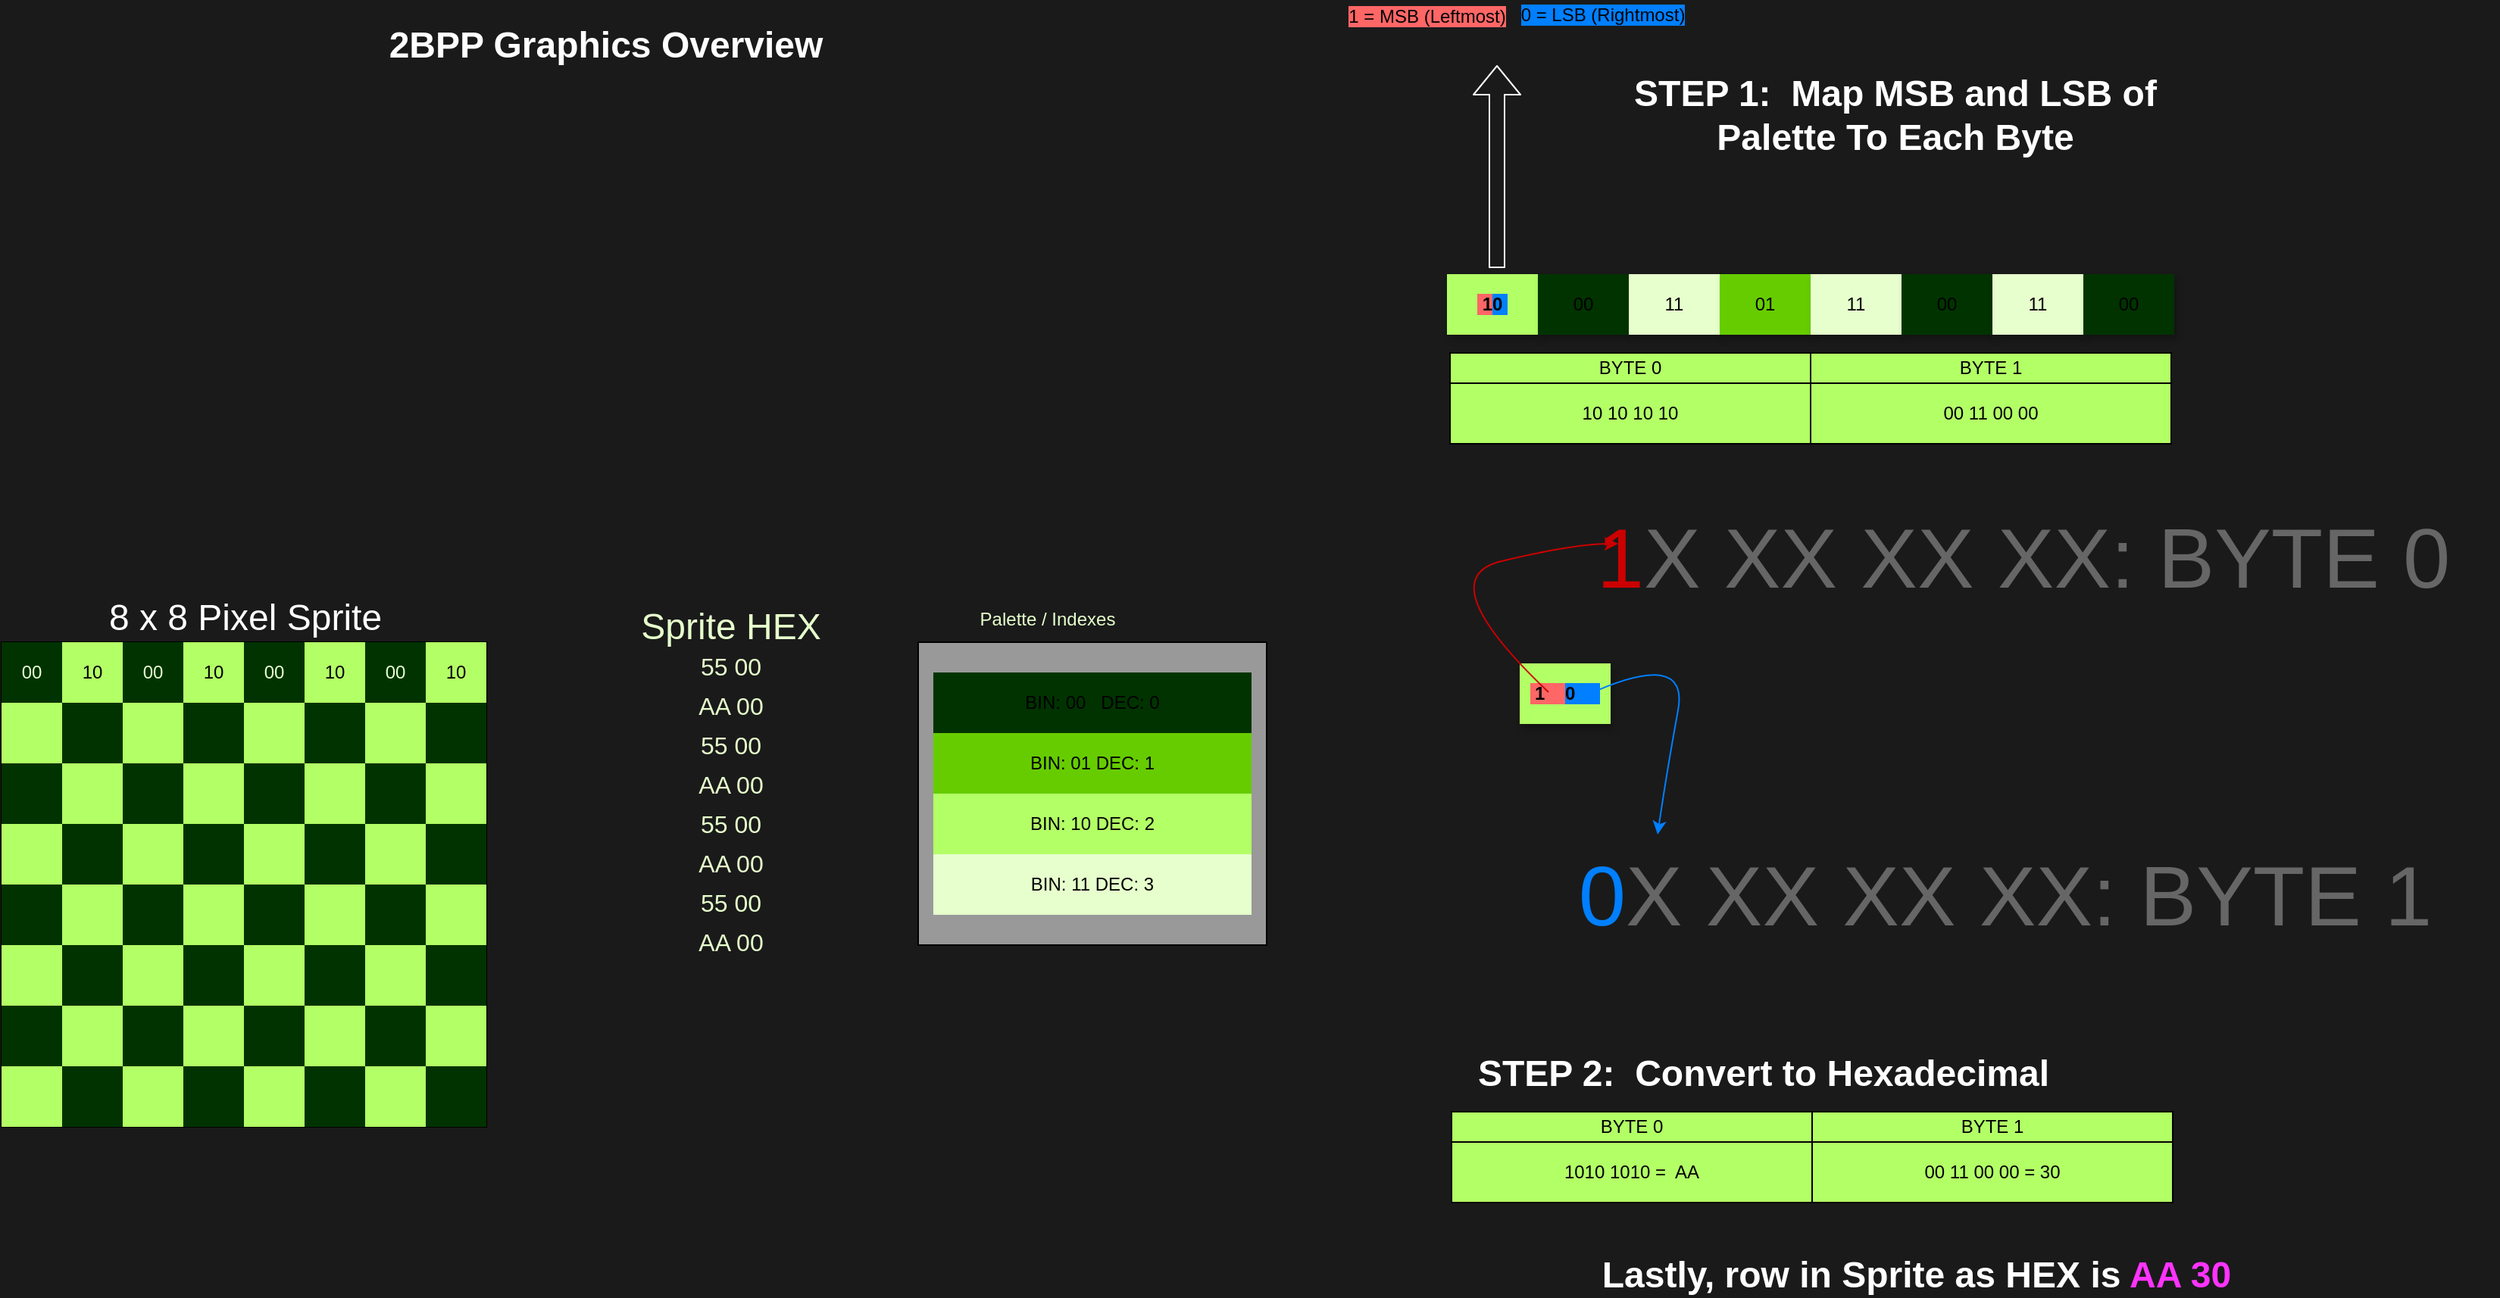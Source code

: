 <mxfile version="15.1.4" type="device"><diagram id="ar431VhFBV7e8Su_QEvF" name="Page-1"><mxGraphModel dx="2946" dy="1561" grid="0" gridSize="10" guides="0" tooltips="1" connect="1" arrows="1" fold="1" page="1" pageScale="1" pageWidth="850" pageHeight="1100" background="#1a1a1a" math="0" shadow="0"><root><mxCell id="0"/><mxCell id="1" parent="0"/><mxCell id="xhBDh6qHMN-fUUed8zqy-78" value="" style="whiteSpace=wrap;html=1;fillColor=#999999;" vertex="1" parent="1"><mxGeometry x="615" y="463" width="230" height="200" as="geometry"/></mxCell><mxCell id="xhBDh6qHMN-fUUed8zqy-1" value="" style="shape=table;html=1;whiteSpace=wrap;startSize=0;container=1;collapsible=0;childLayout=tableLayout;" vertex="1" parent="1"><mxGeometry x="10" y="463" width="320" height="320" as="geometry"/></mxCell><mxCell id="xhBDh6qHMN-fUUed8zqy-2" value="" style="shape=partialRectangle;html=1;whiteSpace=wrap;collapsible=0;dropTarget=0;pointerEvents=0;fillColor=none;top=0;left=0;bottom=0;right=0;points=[[0,0.5],[1,0.5]];portConstraint=eastwest;" vertex="1" parent="xhBDh6qHMN-fUUed8zqy-1"><mxGeometry width="320" height="40" as="geometry"/></mxCell><mxCell id="xhBDh6qHMN-fUUed8zqy-3" value="00" style="shape=partialRectangle;html=1;whiteSpace=wrap;connectable=0;top=0;left=0;bottom=0;right=0;overflow=hidden;pointerEvents=1;fillColor=#003300;fontColor=#E6FFCC;" vertex="1" parent="xhBDh6qHMN-fUUed8zqy-2"><mxGeometry width="40" height="40" as="geometry"/></mxCell><mxCell id="xhBDh6qHMN-fUUed8zqy-4" value="10" style="shape=partialRectangle;html=1;whiteSpace=wrap;connectable=0;top=0;left=0;bottom=0;right=0;overflow=hidden;pointerEvents=1;fillColor=#B3FF66;" vertex="1" parent="xhBDh6qHMN-fUUed8zqy-2"><mxGeometry x="40" width="40" height="40" as="geometry"/></mxCell><mxCell id="xhBDh6qHMN-fUUed8zqy-5" value="00" style="shape=partialRectangle;html=1;whiteSpace=wrap;connectable=0;top=0;left=0;bottom=0;right=0;overflow=hidden;pointerEvents=1;fillColor=#003300;fontColor=#E6FFCC;" vertex="1" parent="xhBDh6qHMN-fUUed8zqy-2"><mxGeometry x="80" width="40" height="40" as="geometry"/></mxCell><mxCell id="xhBDh6qHMN-fUUed8zqy-34" value="10" style="shape=partialRectangle;html=1;whiteSpace=wrap;connectable=0;top=0;left=0;bottom=0;right=0;overflow=hidden;pointerEvents=1;fillColor=#B3FF66;" vertex="1" parent="xhBDh6qHMN-fUUed8zqy-2"><mxGeometry x="120" width="40" height="40" as="geometry"/></mxCell><mxCell id="xhBDh6qHMN-fUUed8zqy-42" value="&lt;span&gt;00&lt;/span&gt;" style="shape=partialRectangle;html=1;whiteSpace=wrap;connectable=0;top=0;left=0;bottom=0;right=0;overflow=hidden;pointerEvents=1;fillColor=#003300;fontColor=#E6FFCC;" vertex="1" parent="xhBDh6qHMN-fUUed8zqy-2"><mxGeometry x="160" width="40" height="40" as="geometry"/></mxCell><mxCell id="xhBDh6qHMN-fUUed8zqy-50" value="&lt;span&gt;10&lt;/span&gt;" style="shape=partialRectangle;html=1;whiteSpace=wrap;connectable=0;top=0;left=0;bottom=0;right=0;overflow=hidden;pointerEvents=1;fillColor=#B3FF66;" vertex="1" parent="xhBDh6qHMN-fUUed8zqy-2"><mxGeometry x="200" width="40" height="40" as="geometry"/></mxCell><mxCell id="xhBDh6qHMN-fUUed8zqy-58" value="&lt;span&gt;00&lt;/span&gt;" style="shape=partialRectangle;html=1;whiteSpace=wrap;connectable=0;top=0;left=0;bottom=0;right=0;overflow=hidden;pointerEvents=1;fillColor=#003300;fontColor=#E6FFCC;" vertex="1" parent="xhBDh6qHMN-fUUed8zqy-2"><mxGeometry x="240" width="40" height="40" as="geometry"/></mxCell><mxCell id="xhBDh6qHMN-fUUed8zqy-66" value="&lt;span&gt;10&lt;/span&gt;" style="shape=partialRectangle;html=1;whiteSpace=wrap;connectable=0;top=0;left=0;bottom=0;right=0;overflow=hidden;pointerEvents=1;fillColor=#B3FF66;" vertex="1" parent="xhBDh6qHMN-fUUed8zqy-2"><mxGeometry x="280" width="40" height="40" as="geometry"/></mxCell><mxCell id="xhBDh6qHMN-fUUed8zqy-6" value="" style="shape=partialRectangle;html=1;whiteSpace=wrap;collapsible=0;dropTarget=0;pointerEvents=0;fillColor=none;top=0;left=0;bottom=0;right=0;points=[[0,0.5],[1,0.5]];portConstraint=eastwest;" vertex="1" parent="xhBDh6qHMN-fUUed8zqy-1"><mxGeometry y="40" width="320" height="40" as="geometry"/></mxCell><mxCell id="xhBDh6qHMN-fUUed8zqy-7" value="" style="shape=partialRectangle;html=1;whiteSpace=wrap;connectable=0;top=0;left=0;bottom=0;right=0;overflow=hidden;pointerEvents=1;fillColor=#B3FF66;" vertex="1" parent="xhBDh6qHMN-fUUed8zqy-6"><mxGeometry width="40" height="40" as="geometry"/></mxCell><mxCell id="xhBDh6qHMN-fUUed8zqy-8" value="" style="shape=partialRectangle;html=1;whiteSpace=wrap;connectable=0;top=0;left=0;bottom=0;right=0;overflow=hidden;pointerEvents=1;fillColor=#003300;" vertex="1" parent="xhBDh6qHMN-fUUed8zqy-6"><mxGeometry x="40" width="40" height="40" as="geometry"/></mxCell><mxCell id="xhBDh6qHMN-fUUed8zqy-9" value="" style="shape=partialRectangle;html=1;whiteSpace=wrap;connectable=0;top=0;left=0;bottom=0;right=0;overflow=hidden;pointerEvents=1;fillColor=#B3FF66;" vertex="1" parent="xhBDh6qHMN-fUUed8zqy-6"><mxGeometry x="80" width="40" height="40" as="geometry"/></mxCell><mxCell id="xhBDh6qHMN-fUUed8zqy-35" style="shape=partialRectangle;html=1;whiteSpace=wrap;connectable=0;top=0;left=0;bottom=0;right=0;overflow=hidden;pointerEvents=1;fillColor=#003300;" vertex="1" parent="xhBDh6qHMN-fUUed8zqy-6"><mxGeometry x="120" width="40" height="40" as="geometry"/></mxCell><mxCell id="xhBDh6qHMN-fUUed8zqy-43" style="shape=partialRectangle;html=1;whiteSpace=wrap;connectable=0;top=0;left=0;bottom=0;right=0;overflow=hidden;pointerEvents=1;fillColor=#B3FF66;" vertex="1" parent="xhBDh6qHMN-fUUed8zqy-6"><mxGeometry x="160" width="40" height="40" as="geometry"/></mxCell><mxCell id="xhBDh6qHMN-fUUed8zqy-51" style="shape=partialRectangle;html=1;whiteSpace=wrap;connectable=0;top=0;left=0;bottom=0;right=0;overflow=hidden;pointerEvents=1;fillColor=#003300;" vertex="1" parent="xhBDh6qHMN-fUUed8zqy-6"><mxGeometry x="200" width="40" height="40" as="geometry"/></mxCell><mxCell id="xhBDh6qHMN-fUUed8zqy-59" style="shape=partialRectangle;html=1;whiteSpace=wrap;connectable=0;top=0;left=0;bottom=0;right=0;overflow=hidden;pointerEvents=1;fillColor=#B3FF66;" vertex="1" parent="xhBDh6qHMN-fUUed8zqy-6"><mxGeometry x="240" width="40" height="40" as="geometry"/></mxCell><mxCell id="xhBDh6qHMN-fUUed8zqy-67" style="shape=partialRectangle;html=1;whiteSpace=wrap;connectable=0;top=0;left=0;bottom=0;right=0;overflow=hidden;pointerEvents=1;fillColor=#003300;" vertex="1" parent="xhBDh6qHMN-fUUed8zqy-6"><mxGeometry x="280" width="40" height="40" as="geometry"/></mxCell><mxCell id="xhBDh6qHMN-fUUed8zqy-10" value="" style="shape=partialRectangle;html=1;whiteSpace=wrap;collapsible=0;dropTarget=0;pointerEvents=0;fillColor=none;top=0;left=0;bottom=0;right=0;points=[[0,0.5],[1,0.5]];portConstraint=eastwest;" vertex="1" parent="xhBDh6qHMN-fUUed8zqy-1"><mxGeometry y="80" width="320" height="40" as="geometry"/></mxCell><mxCell id="xhBDh6qHMN-fUUed8zqy-11" value="" style="shape=partialRectangle;html=1;whiteSpace=wrap;connectable=0;top=0;left=0;bottom=0;right=0;overflow=hidden;pointerEvents=1;fillColor=#003300;" vertex="1" parent="xhBDh6qHMN-fUUed8zqy-10"><mxGeometry width="40" height="40" as="geometry"/></mxCell><mxCell id="xhBDh6qHMN-fUUed8zqy-12" value="" style="shape=partialRectangle;html=1;whiteSpace=wrap;connectable=0;top=0;left=0;bottom=0;right=0;overflow=hidden;pointerEvents=1;fillColor=#B3FF66;" vertex="1" parent="xhBDh6qHMN-fUUed8zqy-10"><mxGeometry x="40" width="40" height="40" as="geometry"/></mxCell><mxCell id="xhBDh6qHMN-fUUed8zqy-13" value="" style="shape=partialRectangle;html=1;whiteSpace=wrap;connectable=0;top=0;left=0;bottom=0;right=0;overflow=hidden;pointerEvents=1;fillColor=#003300;" vertex="1" parent="xhBDh6qHMN-fUUed8zqy-10"><mxGeometry x="80" width="40" height="40" as="geometry"/></mxCell><mxCell id="xhBDh6qHMN-fUUed8zqy-36" style="shape=partialRectangle;html=1;whiteSpace=wrap;connectable=0;top=0;left=0;bottom=0;right=0;overflow=hidden;pointerEvents=1;fillColor=#B3FF66;" vertex="1" parent="xhBDh6qHMN-fUUed8zqy-10"><mxGeometry x="120" width="40" height="40" as="geometry"/></mxCell><mxCell id="xhBDh6qHMN-fUUed8zqy-44" style="shape=partialRectangle;html=1;whiteSpace=wrap;connectable=0;top=0;left=0;bottom=0;right=0;overflow=hidden;pointerEvents=1;fillColor=#003300;" vertex="1" parent="xhBDh6qHMN-fUUed8zqy-10"><mxGeometry x="160" width="40" height="40" as="geometry"/></mxCell><mxCell id="xhBDh6qHMN-fUUed8zqy-52" style="shape=partialRectangle;html=1;whiteSpace=wrap;connectable=0;top=0;left=0;bottom=0;right=0;overflow=hidden;pointerEvents=1;fillColor=#B3FF66;" vertex="1" parent="xhBDh6qHMN-fUUed8zqy-10"><mxGeometry x="200" width="40" height="40" as="geometry"/></mxCell><mxCell id="xhBDh6qHMN-fUUed8zqy-60" style="shape=partialRectangle;html=1;whiteSpace=wrap;connectable=0;top=0;left=0;bottom=0;right=0;overflow=hidden;pointerEvents=1;fillColor=#003300;" vertex="1" parent="xhBDh6qHMN-fUUed8zqy-10"><mxGeometry x="240" width="40" height="40" as="geometry"/></mxCell><mxCell id="xhBDh6qHMN-fUUed8zqy-68" style="shape=partialRectangle;html=1;whiteSpace=wrap;connectable=0;top=0;left=0;bottom=0;right=0;overflow=hidden;pointerEvents=1;fillColor=#B3FF66;" vertex="1" parent="xhBDh6qHMN-fUUed8zqy-10"><mxGeometry x="280" width="40" height="40" as="geometry"/></mxCell><mxCell id="xhBDh6qHMN-fUUed8zqy-14" style="shape=partialRectangle;html=1;whiteSpace=wrap;collapsible=0;dropTarget=0;pointerEvents=0;fillColor=none;top=0;left=0;bottom=0;right=0;points=[[0,0.5],[1,0.5]];portConstraint=eastwest;" vertex="1" parent="xhBDh6qHMN-fUUed8zqy-1"><mxGeometry y="120" width="320" height="40" as="geometry"/></mxCell><mxCell id="xhBDh6qHMN-fUUed8zqy-15" style="shape=partialRectangle;html=1;whiteSpace=wrap;connectable=0;top=0;left=0;bottom=0;right=0;overflow=hidden;pointerEvents=1;fillColor=#B3FF66;" vertex="1" parent="xhBDh6qHMN-fUUed8zqy-14"><mxGeometry width="40" height="40" as="geometry"/></mxCell><mxCell id="xhBDh6qHMN-fUUed8zqy-16" style="shape=partialRectangle;html=1;whiteSpace=wrap;connectable=0;top=0;left=0;bottom=0;right=0;overflow=hidden;pointerEvents=1;fillColor=#003300;" vertex="1" parent="xhBDh6qHMN-fUUed8zqy-14"><mxGeometry x="40" width="40" height="40" as="geometry"/></mxCell><mxCell id="xhBDh6qHMN-fUUed8zqy-17" style="shape=partialRectangle;html=1;whiteSpace=wrap;connectable=0;top=0;left=0;bottom=0;right=0;overflow=hidden;pointerEvents=1;fillColor=#B3FF66;" vertex="1" parent="xhBDh6qHMN-fUUed8zqy-14"><mxGeometry x="80" width="40" height="40" as="geometry"/></mxCell><mxCell id="xhBDh6qHMN-fUUed8zqy-37" style="shape=partialRectangle;html=1;whiteSpace=wrap;connectable=0;top=0;left=0;bottom=0;right=0;overflow=hidden;pointerEvents=1;fillColor=#003300;" vertex="1" parent="xhBDh6qHMN-fUUed8zqy-14"><mxGeometry x="120" width="40" height="40" as="geometry"/></mxCell><mxCell id="xhBDh6qHMN-fUUed8zqy-45" style="shape=partialRectangle;html=1;whiteSpace=wrap;connectable=0;top=0;left=0;bottom=0;right=0;overflow=hidden;pointerEvents=1;fillColor=#B3FF66;" vertex="1" parent="xhBDh6qHMN-fUUed8zqy-14"><mxGeometry x="160" width="40" height="40" as="geometry"/></mxCell><mxCell id="xhBDh6qHMN-fUUed8zqy-53" style="shape=partialRectangle;html=1;whiteSpace=wrap;connectable=0;top=0;left=0;bottom=0;right=0;overflow=hidden;pointerEvents=1;fillColor=#003300;" vertex="1" parent="xhBDh6qHMN-fUUed8zqy-14"><mxGeometry x="200" width="40" height="40" as="geometry"/></mxCell><mxCell id="xhBDh6qHMN-fUUed8zqy-61" style="shape=partialRectangle;html=1;whiteSpace=wrap;connectable=0;top=0;left=0;bottom=0;right=0;overflow=hidden;pointerEvents=1;fillColor=#B3FF66;" vertex="1" parent="xhBDh6qHMN-fUUed8zqy-14"><mxGeometry x="240" width="40" height="40" as="geometry"/></mxCell><mxCell id="xhBDh6qHMN-fUUed8zqy-69" style="shape=partialRectangle;html=1;whiteSpace=wrap;connectable=0;top=0;left=0;bottom=0;right=0;overflow=hidden;pointerEvents=1;fillColor=#003300;" vertex="1" parent="xhBDh6qHMN-fUUed8zqy-14"><mxGeometry x="280" width="40" height="40" as="geometry"/></mxCell><mxCell id="xhBDh6qHMN-fUUed8zqy-18" style="shape=partialRectangle;html=1;whiteSpace=wrap;collapsible=0;dropTarget=0;pointerEvents=0;fillColor=none;top=0;left=0;bottom=0;right=0;points=[[0,0.5],[1,0.5]];portConstraint=eastwest;" vertex="1" parent="xhBDh6qHMN-fUUed8zqy-1"><mxGeometry y="160" width="320" height="40" as="geometry"/></mxCell><mxCell id="xhBDh6qHMN-fUUed8zqy-19" style="shape=partialRectangle;html=1;whiteSpace=wrap;connectable=0;top=0;left=0;bottom=0;right=0;overflow=hidden;pointerEvents=1;fillColor=#003300;" vertex="1" parent="xhBDh6qHMN-fUUed8zqy-18"><mxGeometry width="40" height="40" as="geometry"/></mxCell><mxCell id="xhBDh6qHMN-fUUed8zqy-20" style="shape=partialRectangle;html=1;whiteSpace=wrap;connectable=0;top=0;left=0;bottom=0;right=0;overflow=hidden;pointerEvents=1;fillColor=#B3FF66;" vertex="1" parent="xhBDh6qHMN-fUUed8zqy-18"><mxGeometry x="40" width="40" height="40" as="geometry"/></mxCell><mxCell id="xhBDh6qHMN-fUUed8zqy-21" style="shape=partialRectangle;html=1;whiteSpace=wrap;connectable=0;top=0;left=0;bottom=0;right=0;overflow=hidden;pointerEvents=1;fillColor=#003300;" vertex="1" parent="xhBDh6qHMN-fUUed8zqy-18"><mxGeometry x="80" width="40" height="40" as="geometry"/></mxCell><mxCell id="xhBDh6qHMN-fUUed8zqy-38" style="shape=partialRectangle;html=1;whiteSpace=wrap;connectable=0;top=0;left=0;bottom=0;right=0;overflow=hidden;pointerEvents=1;fillColor=#B3FF66;" vertex="1" parent="xhBDh6qHMN-fUUed8zqy-18"><mxGeometry x="120" width="40" height="40" as="geometry"/></mxCell><mxCell id="xhBDh6qHMN-fUUed8zqy-46" style="shape=partialRectangle;html=1;whiteSpace=wrap;connectable=0;top=0;left=0;bottom=0;right=0;overflow=hidden;pointerEvents=1;fillColor=#003300;" vertex="1" parent="xhBDh6qHMN-fUUed8zqy-18"><mxGeometry x="160" width="40" height="40" as="geometry"/></mxCell><mxCell id="xhBDh6qHMN-fUUed8zqy-54" style="shape=partialRectangle;html=1;whiteSpace=wrap;connectable=0;top=0;left=0;bottom=0;right=0;overflow=hidden;pointerEvents=1;fillColor=#B3FF66;" vertex="1" parent="xhBDh6qHMN-fUUed8zqy-18"><mxGeometry x="200" width="40" height="40" as="geometry"/></mxCell><mxCell id="xhBDh6qHMN-fUUed8zqy-62" style="shape=partialRectangle;html=1;whiteSpace=wrap;connectable=0;top=0;left=0;bottom=0;right=0;overflow=hidden;pointerEvents=1;fillColor=#003300;" vertex="1" parent="xhBDh6qHMN-fUUed8zqy-18"><mxGeometry x="240" width="40" height="40" as="geometry"/></mxCell><mxCell id="xhBDh6qHMN-fUUed8zqy-70" style="shape=partialRectangle;html=1;whiteSpace=wrap;connectable=0;top=0;left=0;bottom=0;right=0;overflow=hidden;pointerEvents=1;fillColor=#B3FF66;" vertex="1" parent="xhBDh6qHMN-fUUed8zqy-18"><mxGeometry x="280" width="40" height="40" as="geometry"/></mxCell><mxCell id="xhBDh6qHMN-fUUed8zqy-22" style="shape=partialRectangle;html=1;whiteSpace=wrap;collapsible=0;dropTarget=0;pointerEvents=0;fillColor=none;top=0;left=0;bottom=0;right=0;points=[[0,0.5],[1,0.5]];portConstraint=eastwest;" vertex="1" parent="xhBDh6qHMN-fUUed8zqy-1"><mxGeometry y="200" width="320" height="40" as="geometry"/></mxCell><mxCell id="xhBDh6qHMN-fUUed8zqy-23" style="shape=partialRectangle;html=1;whiteSpace=wrap;connectable=0;top=0;left=0;bottom=0;right=0;overflow=hidden;pointerEvents=1;fillColor=#B3FF66;" vertex="1" parent="xhBDh6qHMN-fUUed8zqy-22"><mxGeometry width="40" height="40" as="geometry"/></mxCell><mxCell id="xhBDh6qHMN-fUUed8zqy-24" style="shape=partialRectangle;html=1;whiteSpace=wrap;connectable=0;top=0;left=0;bottom=0;right=0;overflow=hidden;pointerEvents=1;fillColor=#003300;" vertex="1" parent="xhBDh6qHMN-fUUed8zqy-22"><mxGeometry x="40" width="40" height="40" as="geometry"/></mxCell><mxCell id="xhBDh6qHMN-fUUed8zqy-25" style="shape=partialRectangle;html=1;whiteSpace=wrap;connectable=0;top=0;left=0;bottom=0;right=0;overflow=hidden;pointerEvents=1;fillColor=#B3FF66;" vertex="1" parent="xhBDh6qHMN-fUUed8zqy-22"><mxGeometry x="80" width="40" height="40" as="geometry"/></mxCell><mxCell id="xhBDh6qHMN-fUUed8zqy-39" style="shape=partialRectangle;html=1;whiteSpace=wrap;connectable=0;top=0;left=0;bottom=0;right=0;overflow=hidden;pointerEvents=1;fillColor=#003300;" vertex="1" parent="xhBDh6qHMN-fUUed8zqy-22"><mxGeometry x="120" width="40" height="40" as="geometry"/></mxCell><mxCell id="xhBDh6qHMN-fUUed8zqy-47" style="shape=partialRectangle;html=1;whiteSpace=wrap;connectable=0;top=0;left=0;bottom=0;right=0;overflow=hidden;pointerEvents=1;fillColor=#B3FF66;" vertex="1" parent="xhBDh6qHMN-fUUed8zqy-22"><mxGeometry x="160" width="40" height="40" as="geometry"/></mxCell><mxCell id="xhBDh6qHMN-fUUed8zqy-55" style="shape=partialRectangle;html=1;whiteSpace=wrap;connectable=0;top=0;left=0;bottom=0;right=0;overflow=hidden;pointerEvents=1;fillColor=#003300;" vertex="1" parent="xhBDh6qHMN-fUUed8zqy-22"><mxGeometry x="200" width="40" height="40" as="geometry"/></mxCell><mxCell id="xhBDh6qHMN-fUUed8zqy-63" style="shape=partialRectangle;html=1;whiteSpace=wrap;connectable=0;top=0;left=0;bottom=0;right=0;overflow=hidden;pointerEvents=1;fillColor=#B3FF66;" vertex="1" parent="xhBDh6qHMN-fUUed8zqy-22"><mxGeometry x="240" width="40" height="40" as="geometry"/></mxCell><mxCell id="xhBDh6qHMN-fUUed8zqy-71" style="shape=partialRectangle;html=1;whiteSpace=wrap;connectable=0;top=0;left=0;bottom=0;right=0;overflow=hidden;pointerEvents=1;fillColor=#003300;" vertex="1" parent="xhBDh6qHMN-fUUed8zqy-22"><mxGeometry x="280" width="40" height="40" as="geometry"/></mxCell><mxCell id="xhBDh6qHMN-fUUed8zqy-26" style="shape=partialRectangle;html=1;whiteSpace=wrap;collapsible=0;dropTarget=0;pointerEvents=0;fillColor=none;top=0;left=0;bottom=0;right=0;points=[[0,0.5],[1,0.5]];portConstraint=eastwest;" vertex="1" parent="xhBDh6qHMN-fUUed8zqy-1"><mxGeometry y="240" width="320" height="40" as="geometry"/></mxCell><mxCell id="xhBDh6qHMN-fUUed8zqy-27" style="shape=partialRectangle;html=1;whiteSpace=wrap;connectable=0;top=0;left=0;bottom=0;right=0;overflow=hidden;pointerEvents=1;fillColor=#003300;" vertex="1" parent="xhBDh6qHMN-fUUed8zqy-26"><mxGeometry width="40" height="40" as="geometry"/></mxCell><mxCell id="xhBDh6qHMN-fUUed8zqy-28" style="shape=partialRectangle;html=1;whiteSpace=wrap;connectable=0;top=0;left=0;bottom=0;right=0;overflow=hidden;pointerEvents=1;fillColor=#B3FF66;" vertex="1" parent="xhBDh6qHMN-fUUed8zqy-26"><mxGeometry x="40" width="40" height="40" as="geometry"/></mxCell><mxCell id="xhBDh6qHMN-fUUed8zqy-29" style="shape=partialRectangle;html=1;whiteSpace=wrap;connectable=0;top=0;left=0;bottom=0;right=0;overflow=hidden;pointerEvents=1;fillColor=#003300;" vertex="1" parent="xhBDh6qHMN-fUUed8zqy-26"><mxGeometry x="80" width="40" height="40" as="geometry"/></mxCell><mxCell id="xhBDh6qHMN-fUUed8zqy-40" style="shape=partialRectangle;html=1;whiteSpace=wrap;connectable=0;top=0;left=0;bottom=0;right=0;overflow=hidden;pointerEvents=1;fillColor=#B3FF66;" vertex="1" parent="xhBDh6qHMN-fUUed8zqy-26"><mxGeometry x="120" width="40" height="40" as="geometry"/></mxCell><mxCell id="xhBDh6qHMN-fUUed8zqy-48" style="shape=partialRectangle;html=1;whiteSpace=wrap;connectable=0;top=0;left=0;bottom=0;right=0;overflow=hidden;pointerEvents=1;fillColor=#003300;" vertex="1" parent="xhBDh6qHMN-fUUed8zqy-26"><mxGeometry x="160" width="40" height="40" as="geometry"/></mxCell><mxCell id="xhBDh6qHMN-fUUed8zqy-56" style="shape=partialRectangle;html=1;whiteSpace=wrap;connectable=0;top=0;left=0;bottom=0;right=0;overflow=hidden;pointerEvents=1;fillColor=#B3FF66;" vertex="1" parent="xhBDh6qHMN-fUUed8zqy-26"><mxGeometry x="200" width="40" height="40" as="geometry"/></mxCell><mxCell id="xhBDh6qHMN-fUUed8zqy-64" style="shape=partialRectangle;html=1;whiteSpace=wrap;connectable=0;top=0;left=0;bottom=0;right=0;overflow=hidden;pointerEvents=1;fillColor=#003300;" vertex="1" parent="xhBDh6qHMN-fUUed8zqy-26"><mxGeometry x="240" width="40" height="40" as="geometry"/></mxCell><mxCell id="xhBDh6qHMN-fUUed8zqy-72" style="shape=partialRectangle;html=1;whiteSpace=wrap;connectable=0;top=0;left=0;bottom=0;right=0;overflow=hidden;pointerEvents=1;fillColor=#B3FF66;" vertex="1" parent="xhBDh6qHMN-fUUed8zqy-26"><mxGeometry x="280" width="40" height="40" as="geometry"/></mxCell><mxCell id="xhBDh6qHMN-fUUed8zqy-30" style="shape=partialRectangle;html=1;whiteSpace=wrap;collapsible=0;dropTarget=0;pointerEvents=0;fillColor=none;top=0;left=0;bottom=0;right=0;points=[[0,0.5],[1,0.5]];portConstraint=eastwest;" vertex="1" parent="xhBDh6qHMN-fUUed8zqy-1"><mxGeometry y="280" width="320" height="40" as="geometry"/></mxCell><mxCell id="xhBDh6qHMN-fUUed8zqy-31" style="shape=partialRectangle;html=1;whiteSpace=wrap;connectable=0;top=0;left=0;bottom=0;right=0;overflow=hidden;pointerEvents=1;fillColor=#B3FF66;" vertex="1" parent="xhBDh6qHMN-fUUed8zqy-30"><mxGeometry width="40" height="40" as="geometry"/></mxCell><mxCell id="xhBDh6qHMN-fUUed8zqy-32" style="shape=partialRectangle;html=1;whiteSpace=wrap;connectable=0;top=0;left=0;bottom=0;right=0;overflow=hidden;pointerEvents=1;fillColor=#003300;" vertex="1" parent="xhBDh6qHMN-fUUed8zqy-30"><mxGeometry x="40" width="40" height="40" as="geometry"/></mxCell><mxCell id="xhBDh6qHMN-fUUed8zqy-33" style="shape=partialRectangle;html=1;whiteSpace=wrap;connectable=0;top=0;left=0;bottom=0;right=0;overflow=hidden;pointerEvents=1;fillColor=#B3FF66;" vertex="1" parent="xhBDh6qHMN-fUUed8zqy-30"><mxGeometry x="80" width="40" height="40" as="geometry"/></mxCell><mxCell id="xhBDh6qHMN-fUUed8zqy-41" style="shape=partialRectangle;html=1;whiteSpace=wrap;connectable=0;top=0;left=0;bottom=0;right=0;overflow=hidden;pointerEvents=1;fillColor=#003300;" vertex="1" parent="xhBDh6qHMN-fUUed8zqy-30"><mxGeometry x="120" width="40" height="40" as="geometry"/></mxCell><mxCell id="xhBDh6qHMN-fUUed8zqy-49" style="shape=partialRectangle;html=1;whiteSpace=wrap;connectable=0;top=0;left=0;bottom=0;right=0;overflow=hidden;pointerEvents=1;fillColor=#B3FF66;" vertex="1" parent="xhBDh6qHMN-fUUed8zqy-30"><mxGeometry x="160" width="40" height="40" as="geometry"/></mxCell><mxCell id="xhBDh6qHMN-fUUed8zqy-57" style="shape=partialRectangle;html=1;whiteSpace=wrap;connectable=0;top=0;left=0;bottom=0;right=0;overflow=hidden;pointerEvents=1;fillColor=#003300;" vertex="1" parent="xhBDh6qHMN-fUUed8zqy-30"><mxGeometry x="200" width="40" height="40" as="geometry"/></mxCell><mxCell id="xhBDh6qHMN-fUUed8zqy-65" style="shape=partialRectangle;html=1;whiteSpace=wrap;connectable=0;top=0;left=0;bottom=0;right=0;overflow=hidden;pointerEvents=1;fillColor=#B3FF66;" vertex="1" parent="xhBDh6qHMN-fUUed8zqy-30"><mxGeometry x="240" width="40" height="40" as="geometry"/></mxCell><mxCell id="xhBDh6qHMN-fUUed8zqy-73" style="shape=partialRectangle;html=1;whiteSpace=wrap;connectable=0;top=0;left=0;bottom=0;right=0;overflow=hidden;pointerEvents=1;fillColor=#003300;" vertex="1" parent="xhBDh6qHMN-fUUed8zqy-30"><mxGeometry x="280" width="40" height="40" as="geometry"/></mxCell><mxCell id="xhBDh6qHMN-fUUed8zqy-74" value="BIN: 00&amp;nbsp; &amp;nbsp;DEC: 0" style="shape=partialRectangle;html=1;whiteSpace=wrap;connectable=0;top=0;left=0;bottom=0;right=0;overflow=hidden;pointerEvents=1;fillColor=#003300;" vertex="1" parent="1"><mxGeometry x="625" y="483" width="210" height="40" as="geometry"/></mxCell><mxCell id="xhBDh6qHMN-fUUed8zqy-75" value="BIN: 01 DEC: 1" style="shape=partialRectangle;html=1;whiteSpace=wrap;connectable=0;top=0;left=0;bottom=0;right=0;overflow=hidden;pointerEvents=1;fillColor=#66CC00;" vertex="1" parent="1"><mxGeometry x="625" y="523" width="210" height="40" as="geometry"/></mxCell><mxCell id="xhBDh6qHMN-fUUed8zqy-76" value="BIN: 10 DEC: 2" style="shape=partialRectangle;html=1;whiteSpace=wrap;connectable=0;top=0;left=0;bottom=0;right=0;overflow=hidden;pointerEvents=1;fillColor=#B3FF66;" vertex="1" parent="1"><mxGeometry x="625" y="563" width="210" height="40" as="geometry"/></mxCell><mxCell id="xhBDh6qHMN-fUUed8zqy-77" value="BIN: 11 DEC: 3" style="shape=partialRectangle;html=1;whiteSpace=wrap;connectable=0;top=0;left=0;bottom=0;right=0;overflow=hidden;pointerEvents=1;fillColor=#E6FFCC;" vertex="1" parent="1"><mxGeometry x="625" y="603" width="210" height="40" as="geometry"/></mxCell><mxCell id="xhBDh6qHMN-fUUed8zqy-124" value="2BPP Graphics Overview" style="text;html=1;strokeColor=none;fillColor=none;align=center;verticalAlign=middle;whiteSpace=wrap;rounded=0;fontStyle=1;fontColor=#FFFFFF;fontSize=24;" vertex="1" parent="1"><mxGeometry x="196" y="57" width="426" height="23" as="geometry"/></mxCell><mxCell id="xhBDh6qHMN-fUUed8zqy-125" value="Palette / Indexes" style="text;html=1;strokeColor=none;fillColor=none;align=center;verticalAlign=middle;whiteSpace=wrap;rounded=0;fontColor=#E6FFCC;" vertex="1" parent="1"><mxGeometry x="616" y="436" width="169" height="23" as="geometry"/></mxCell><mxCell id="xhBDh6qHMN-fUUed8zqy-127" value="&lt;b&gt;&lt;font style=&quot;background-color: rgb(255 , 102 , 102)&quot;&gt;&amp;nbsp;1&lt;/font&gt;&lt;font style=&quot;background-color: rgb(0 , 127 , 255)&quot;&gt;0&amp;nbsp;&lt;/font&gt;&lt;/b&gt;" style="shape=partialRectangle;html=1;whiteSpace=wrap;connectable=0;top=0;left=0;bottom=0;right=0;overflow=hidden;pointerEvents=1;fillColor=#B3FF66;shadow=1;sketch=0;strokeWidth=8;" vertex="1" parent="1"><mxGeometry x="964" y="220" width="60" height="40" as="geometry"/></mxCell><mxCell id="xhBDh6qHMN-fUUed8zqy-128" value="00" style="shape=partialRectangle;html=1;whiteSpace=wrap;connectable=0;top=0;left=0;bottom=0;right=0;overflow=hidden;pointerEvents=1;fillColor=#003300;shadow=1;sketch=0;strokeWidth=8;" vertex="1" parent="1"><mxGeometry x="1024" y="220" width="60" height="40" as="geometry"/></mxCell><mxCell id="xhBDh6qHMN-fUUed8zqy-129" value="11" style="shape=partialRectangle;html=1;whiteSpace=wrap;connectable=0;top=0;left=0;bottom=0;right=0;overflow=hidden;pointerEvents=1;shadow=1;sketch=0;strokeWidth=8;fillColor=#E6FFCC;" vertex="1" parent="1"><mxGeometry x="1084" y="220" width="60" height="40" as="geometry"/></mxCell><mxCell id="xhBDh6qHMN-fUUed8zqy-130" value="&lt;span&gt;01&lt;/span&gt;" style="shape=partialRectangle;html=1;whiteSpace=wrap;connectable=0;top=0;left=0;bottom=0;right=0;overflow=hidden;pointerEvents=1;shadow=1;sketch=0;strokeWidth=8;fillColor=#66CC00;" vertex="1" parent="1"><mxGeometry x="1144" y="220" width="60" height="40" as="geometry"/></mxCell><mxCell id="xhBDh6qHMN-fUUed8zqy-131" value="&lt;span&gt;11&lt;/span&gt;" style="shape=partialRectangle;html=1;whiteSpace=wrap;connectable=0;top=0;left=0;bottom=0;right=0;overflow=hidden;pointerEvents=1;shadow=1;sketch=0;strokeWidth=8;fillColor=#E6FFCC;" vertex="1" parent="1"><mxGeometry x="1204" y="220" width="60" height="40" as="geometry"/></mxCell><mxCell id="xhBDh6qHMN-fUUed8zqy-132" value="&lt;span&gt;00&lt;/span&gt;" style="shape=partialRectangle;html=1;whiteSpace=wrap;connectable=0;top=0;left=0;bottom=0;right=0;overflow=hidden;pointerEvents=1;shadow=1;sketch=0;strokeWidth=8;fillColor=#003300;" vertex="1" parent="1"><mxGeometry x="1264" y="220" width="60" height="40" as="geometry"/></mxCell><mxCell id="xhBDh6qHMN-fUUed8zqy-133" value="&lt;span&gt;11&lt;/span&gt;" style="shape=partialRectangle;html=1;whiteSpace=wrap;connectable=0;top=0;left=0;bottom=0;right=0;overflow=hidden;pointerEvents=1;shadow=1;sketch=0;strokeWidth=8;fillColor=#E6FFCC;" vertex="1" parent="1"><mxGeometry x="1324" y="220" width="60" height="40" as="geometry"/></mxCell><mxCell id="xhBDh6qHMN-fUUed8zqy-162" value="" style="shape=table;html=1;whiteSpace=wrap;startSize=0;container=1;collapsible=0;childLayout=tableLayout;strokeColor=#000000;fillColor=#B3FF66;" vertex="1" parent="1"><mxGeometry x="966" y="272" width="476" height="60" as="geometry"/></mxCell><mxCell id="xhBDh6qHMN-fUUed8zqy-163" value="" style="shape=partialRectangle;html=1;whiteSpace=wrap;collapsible=0;dropTarget=0;pointerEvents=0;fillColor=none;top=0;left=0;bottom=0;right=0;points=[[0,0.5],[1,0.5]];portConstraint=eastwest;" vertex="1" parent="xhBDh6qHMN-fUUed8zqy-162"><mxGeometry width="476" height="20" as="geometry"/></mxCell><mxCell id="xhBDh6qHMN-fUUed8zqy-164" value="BYTE 0" style="shape=partialRectangle;html=1;whiteSpace=wrap;connectable=0;fillColor=none;top=0;left=0;bottom=0;right=0;overflow=hidden;pointerEvents=1;" vertex="1" parent="xhBDh6qHMN-fUUed8zqy-163"><mxGeometry width="238" height="20" as="geometry"/></mxCell><mxCell id="xhBDh6qHMN-fUUed8zqy-165" value="BYTE 1" style="shape=partialRectangle;html=1;whiteSpace=wrap;connectable=0;fillColor=none;top=0;left=0;bottom=0;right=0;overflow=hidden;pointerEvents=1;" vertex="1" parent="xhBDh6qHMN-fUUed8zqy-163"><mxGeometry x="238" width="238" height="20" as="geometry"/></mxCell><mxCell id="xhBDh6qHMN-fUUed8zqy-167" value="" style="shape=partialRectangle;html=1;whiteSpace=wrap;collapsible=0;dropTarget=0;pointerEvents=0;fillColor=none;top=0;left=0;bottom=0;right=0;points=[[0,0.5],[1,0.5]];portConstraint=eastwest;" vertex="1" parent="xhBDh6qHMN-fUUed8zqy-162"><mxGeometry y="20" width="476" height="40" as="geometry"/></mxCell><mxCell id="xhBDh6qHMN-fUUed8zqy-168" value="10 10 10 10" style="shape=partialRectangle;html=1;whiteSpace=wrap;connectable=0;fillColor=none;top=0;left=0;bottom=0;right=0;overflow=hidden;pointerEvents=1;" vertex="1" parent="xhBDh6qHMN-fUUed8zqy-167"><mxGeometry width="238" height="40" as="geometry"/></mxCell><mxCell id="xhBDh6qHMN-fUUed8zqy-169" value="00 11 00 00" style="shape=partialRectangle;html=1;whiteSpace=wrap;connectable=0;fillColor=none;top=0;left=0;bottom=0;right=0;overflow=hidden;pointerEvents=1;" vertex="1" parent="xhBDh6qHMN-fUUed8zqy-167"><mxGeometry x="238" width="238" height="40" as="geometry"/></mxCell><mxCell id="xhBDh6qHMN-fUUed8zqy-175" value="8 x 8 Pixel Sprite" style="text;html=1;strokeColor=none;fillColor=none;align=center;verticalAlign=middle;whiteSpace=wrap;rounded=0;fontColor=#FFFFFF;fontSize=24;" vertex="1" parent="1"><mxGeometry x="10" y="437" width="322" height="20" as="geometry"/></mxCell><mxCell id="xhBDh6qHMN-fUUed8zqy-202" value="" style="shape=flexArrow;endArrow=classic;html=1;fontColor=#FFFFFF;strokeColor=#FFFFFF;" edge="1" parent="1"><mxGeometry width="50" height="50" relative="1" as="geometry"><mxPoint x="997" y="216" as="sourcePoint"/><mxPoint x="997" y="82" as="targetPoint"/></mxGeometry></mxCell><mxCell id="xhBDh6qHMN-fUUed8zqy-203" value="&lt;font style=&quot;background-color: rgb(255 , 102 , 102)&quot;&gt;1 = MSB (Leftmost)&lt;/font&gt;" style="text;html=1;strokeColor=none;fillColor=none;align=center;verticalAlign=middle;whiteSpace=wrap;rounded=0;" vertex="1" parent="1"><mxGeometry x="895" y="40" width="112" height="20" as="geometry"/></mxCell><mxCell id="xhBDh6qHMN-fUUed8zqy-204" value="&lt;span style=&quot;background-color: rgb(0 , 127 , 255)&quot;&gt;0 = LSB (Rightmost)&lt;/span&gt;" style="text;html=1;strokeColor=none;fillColor=none;align=center;verticalAlign=middle;whiteSpace=wrap;rounded=0;" vertex="1" parent="1"><mxGeometry x="1011" y="39" width="112" height="20" as="geometry"/></mxCell><mxCell id="xhBDh6qHMN-fUUed8zqy-220" value="&lt;span&gt;00&lt;/span&gt;" style="shape=partialRectangle;html=1;whiteSpace=wrap;connectable=0;top=0;left=0;bottom=0;right=0;overflow=hidden;pointerEvents=1;shadow=1;sketch=0;strokeWidth=8;fillColor=#003300;" vertex="1" parent="1"><mxGeometry x="1384" y="220" width="60" height="40" as="geometry"/></mxCell><mxCell id="xhBDh6qHMN-fUUed8zqy-222" value="Sprite HEX" style="swimlane;fontStyle=0;childLayout=stackLayout;horizontal=1;startSize=26;fillColor=none;horizontalStack=0;resizeParent=1;resizeParentMax=0;resizeLast=0;collapsible=1;marginBottom=0;shadow=1;sketch=0;fontSize=24;fontColor=#E6FFCC;strokeWidth=1;strokeColor=none;" vertex="1" parent="1"><mxGeometry x="395" y="437" width="193" height="247" as="geometry"><mxRectangle x="293" y="53" width="64" height="32" as="alternateBounds"/></mxGeometry></mxCell><mxCell id="xhBDh6qHMN-fUUed8zqy-223" value="55 00" style="text;strokeColor=none;fillColor=none;align=center;verticalAlign=top;spacingLeft=4;spacingRight=4;overflow=hidden;rotatable=0;points=[[0,0.5],[1,0.5]];portConstraint=eastwest;fontColor=#E6FFCC;fontSize=16;" vertex="1" parent="xhBDh6qHMN-fUUed8zqy-222"><mxGeometry y="26" width="193" height="26" as="geometry"/></mxCell><mxCell id="xhBDh6qHMN-fUUed8zqy-224" value="AA 00" style="text;strokeColor=none;fillColor=none;align=center;verticalAlign=top;spacingLeft=4;spacingRight=4;overflow=hidden;rotatable=0;points=[[0,0.5],[1,0.5]];portConstraint=eastwest;fontColor=#E6FFCC;fontSize=16;" vertex="1" parent="xhBDh6qHMN-fUUed8zqy-222"><mxGeometry y="52" width="193" height="26" as="geometry"/></mxCell><mxCell id="xhBDh6qHMN-fUUed8zqy-225" value="55 00" style="text;strokeColor=none;fillColor=none;align=center;verticalAlign=top;spacingLeft=4;spacingRight=4;overflow=hidden;rotatable=0;points=[[0,0.5],[1,0.5]];portConstraint=eastwest;fontColor=#E6FFCC;fontSize=16;" vertex="1" parent="xhBDh6qHMN-fUUed8zqy-222"><mxGeometry y="78" width="193" height="26" as="geometry"/></mxCell><mxCell id="xhBDh6qHMN-fUUed8zqy-227" value="AA 00" style="text;strokeColor=none;fillColor=none;align=center;verticalAlign=top;spacingLeft=4;spacingRight=4;overflow=hidden;rotatable=0;points=[[0,0.5],[1,0.5]];portConstraint=eastwest;fontColor=#E6FFCC;fontSize=16;" vertex="1" parent="xhBDh6qHMN-fUUed8zqy-222"><mxGeometry y="104" width="193" height="26" as="geometry"/></mxCell><mxCell id="xhBDh6qHMN-fUUed8zqy-226" value="55 00" style="text;strokeColor=none;fillColor=none;align=center;verticalAlign=top;spacingLeft=4;spacingRight=4;overflow=hidden;rotatable=0;points=[[0,0.5],[1,0.5]];portConstraint=eastwest;fontColor=#E6FFCC;fontSize=16;" vertex="1" parent="xhBDh6qHMN-fUUed8zqy-222"><mxGeometry y="130" width="193" height="26" as="geometry"/></mxCell><mxCell id="xhBDh6qHMN-fUUed8zqy-228" value="AA 00" style="text;strokeColor=none;fillColor=none;align=center;verticalAlign=top;spacingLeft=4;spacingRight=4;overflow=hidden;rotatable=0;points=[[0,0.5],[1,0.5]];portConstraint=eastwest;fontColor=#E6FFCC;fontSize=16;" vertex="1" parent="xhBDh6qHMN-fUUed8zqy-222"><mxGeometry y="156" width="193" height="26" as="geometry"/></mxCell><mxCell id="xhBDh6qHMN-fUUed8zqy-229" value="55 00" style="text;strokeColor=none;fillColor=none;align=center;verticalAlign=top;spacingLeft=4;spacingRight=4;overflow=hidden;rotatable=0;points=[[0,0.5],[1,0.5]];portConstraint=eastwest;fontColor=#E6FFCC;fontSize=16;" vertex="1" parent="xhBDh6qHMN-fUUed8zqy-222"><mxGeometry y="182" width="193" height="26" as="geometry"/></mxCell><mxCell id="xhBDh6qHMN-fUUed8zqy-230" value="AA 00" style="text;strokeColor=none;fillColor=none;align=center;verticalAlign=top;spacingLeft=4;spacingRight=4;overflow=hidden;rotatable=0;points=[[0,0.5],[1,0.5]];portConstraint=eastwest;fontColor=#E6FFCC;fontSize=16;" vertex="1" parent="xhBDh6qHMN-fUUed8zqy-222"><mxGeometry y="208" width="193" height="39" as="geometry"/></mxCell><mxCell id="xhBDh6qHMN-fUUed8zqy-233" value="&lt;b&gt;&lt;font style=&quot;background-color: rgb(255 , 102 , 102)&quot;&gt;&amp;nbsp;1&amp;nbsp; &amp;nbsp;&amp;nbsp;&lt;/font&gt;&lt;font style=&quot;background-color: rgb(0 , 127 , 255)&quot;&gt;0&amp;nbsp; &amp;nbsp; &amp;nbsp;&lt;/font&gt;&lt;/b&gt;" style="shape=partialRectangle;html=1;whiteSpace=wrap;connectable=0;top=0;left=0;bottom=0;right=0;overflow=hidden;pointerEvents=1;fillColor=#B3FF66;shadow=1;sketch=0;strokeWidth=8;" vertex="1" parent="1"><mxGeometry x="1012" y="477" width="60" height="40" as="geometry"/></mxCell><mxCell id="xhBDh6qHMN-fUUed8zqy-250" value="&lt;font color=&quot;#cc0000&quot;&gt;1&lt;/font&gt;&lt;font color=&quot;#666666&quot;&gt;X XX XX XX: BYTE 0&lt;/font&gt;" style="text;html=1;strokeColor=none;fillColor=none;align=center;verticalAlign=middle;whiteSpace=wrap;rounded=0;shadow=1;sketch=0;fontSize=56;fontColor=#E6FFCC;" vertex="1" parent="1"><mxGeometry x="1037" y="397" width="615" height="20" as="geometry"/></mxCell><mxCell id="xhBDh6qHMN-fUUed8zqy-251" value="&lt;font color=&quot;#007fff&quot;&gt;0&lt;/font&gt;&lt;font color=&quot;#666666&quot;&gt;X XX XX XX: BYTE 1&lt;/font&gt;" style="text;html=1;strokeColor=none;fillColor=none;align=center;verticalAlign=middle;whiteSpace=wrap;rounded=0;shadow=1;sketch=0;fontSize=56;fontColor=#E6FFCC;" vertex="1" parent="1"><mxGeometry x="1039" y="620" width="587" height="20" as="geometry"/></mxCell><mxCell id="xhBDh6qHMN-fUUed8zqy-252" value="" style="curved=1;endArrow=classic;html=1;fontSize=56;fontColor=#CC0000;strokeColor=#CC0000;" edge="1" parent="1"><mxGeometry width="50" height="50" relative="1" as="geometry"><mxPoint x="1031" y="496" as="sourcePoint"/><mxPoint x="1077" y="398" as="targetPoint"/><Array as="points"><mxPoint x="952" y="421"/><mxPoint x="1048" y="398"/></Array></mxGeometry></mxCell><mxCell id="xhBDh6qHMN-fUUed8zqy-255" value="" style="curved=1;endArrow=classic;html=1;fontSize=56;fontColor=#CC0000;strokeColor=#007FFF;" edge="1" parent="1"><mxGeometry width="50" height="50" relative="1" as="geometry"><mxPoint x="1056" y="498" as="sourcePoint"/><mxPoint x="1103" y="590" as="targetPoint"/><Array as="points"><mxPoint x="1124" y="467"/><mxPoint x="1109" y="549"/></Array></mxGeometry></mxCell><mxCell id="xhBDh6qHMN-fUUed8zqy-256" value="STEP 1:&amp;nbsp; Map MSB and LSB of Palette To Each Byte" style="text;html=1;strokeColor=none;fillColor=none;align=center;verticalAlign=middle;whiteSpace=wrap;rounded=0;fontStyle=1;fontColor=#FFFFFF;fontSize=24;" vertex="1" parent="1"><mxGeometry x="1047" y="103" width="426" height="23" as="geometry"/></mxCell><mxCell id="xhBDh6qHMN-fUUed8zqy-257" value="STEP 2:&amp;nbsp; Convert to Hexadecimal" style="text;html=1;strokeColor=none;fillColor=none;align=center;verticalAlign=middle;whiteSpace=wrap;rounded=0;fontStyle=1;fontColor=#FFFFFF;fontSize=24;" vertex="1" parent="1"><mxGeometry x="960" y="736" width="426" height="23" as="geometry"/></mxCell><mxCell id="xhBDh6qHMN-fUUed8zqy-258" value="" style="shape=table;html=1;whiteSpace=wrap;startSize=0;container=1;collapsible=0;childLayout=tableLayout;strokeColor=#000000;fillColor=#B3FF66;" vertex="1" parent="1"><mxGeometry x="967" y="773" width="476" height="60" as="geometry"/></mxCell><mxCell id="xhBDh6qHMN-fUUed8zqy-259" value="" style="shape=partialRectangle;html=1;whiteSpace=wrap;collapsible=0;dropTarget=0;pointerEvents=0;fillColor=none;top=0;left=0;bottom=0;right=0;points=[[0,0.5],[1,0.5]];portConstraint=eastwest;" vertex="1" parent="xhBDh6qHMN-fUUed8zqy-258"><mxGeometry width="476" height="20" as="geometry"/></mxCell><mxCell id="xhBDh6qHMN-fUUed8zqy-260" value="BYTE 0" style="shape=partialRectangle;html=1;whiteSpace=wrap;connectable=0;fillColor=none;top=0;left=0;bottom=0;right=0;overflow=hidden;pointerEvents=1;" vertex="1" parent="xhBDh6qHMN-fUUed8zqy-259"><mxGeometry width="238" height="20" as="geometry"/></mxCell><mxCell id="xhBDh6qHMN-fUUed8zqy-261" value="BYTE 1" style="shape=partialRectangle;html=1;whiteSpace=wrap;connectable=0;fillColor=none;top=0;left=0;bottom=0;right=0;overflow=hidden;pointerEvents=1;" vertex="1" parent="xhBDh6qHMN-fUUed8zqy-259"><mxGeometry x="238" width="238" height="20" as="geometry"/></mxCell><mxCell id="xhBDh6qHMN-fUUed8zqy-262" value="" style="shape=partialRectangle;html=1;whiteSpace=wrap;collapsible=0;dropTarget=0;pointerEvents=0;fillColor=none;top=0;left=0;bottom=0;right=0;points=[[0,0.5],[1,0.5]];portConstraint=eastwest;" vertex="1" parent="xhBDh6qHMN-fUUed8zqy-258"><mxGeometry y="20" width="476" height="40" as="geometry"/></mxCell><mxCell id="xhBDh6qHMN-fUUed8zqy-263" value="1010 1010 =&amp;nbsp; AA" style="shape=partialRectangle;html=1;whiteSpace=wrap;connectable=0;fillColor=none;top=0;left=0;bottom=0;right=0;overflow=hidden;pointerEvents=1;" vertex="1" parent="xhBDh6qHMN-fUUed8zqy-262"><mxGeometry width="238" height="40" as="geometry"/></mxCell><mxCell id="xhBDh6qHMN-fUUed8zqy-264" value="00 11 00 00 = 30" style="shape=partialRectangle;html=1;whiteSpace=wrap;connectable=0;fillColor=none;top=0;left=0;bottom=0;right=0;overflow=hidden;pointerEvents=1;" vertex="1" parent="xhBDh6qHMN-fUUed8zqy-262"><mxGeometry x="238" width="238" height="40" as="geometry"/></mxCell><mxCell id="xhBDh6qHMN-fUUed8zqy-265" value="Lastly, row in Sprite as HEX is &lt;font color=&quot;#ff33ff&quot;&gt;AA 30&lt;/font&gt;" style="text;html=1;strokeColor=none;fillColor=none;align=center;verticalAlign=middle;whiteSpace=wrap;rounded=0;fontStyle=1;fontColor=#FFFFFF;fontSize=24;" vertex="1" parent="1"><mxGeometry x="1061" y="869" width="426" height="23" as="geometry"/></mxCell></root></mxGraphModel></diagram></mxfile>